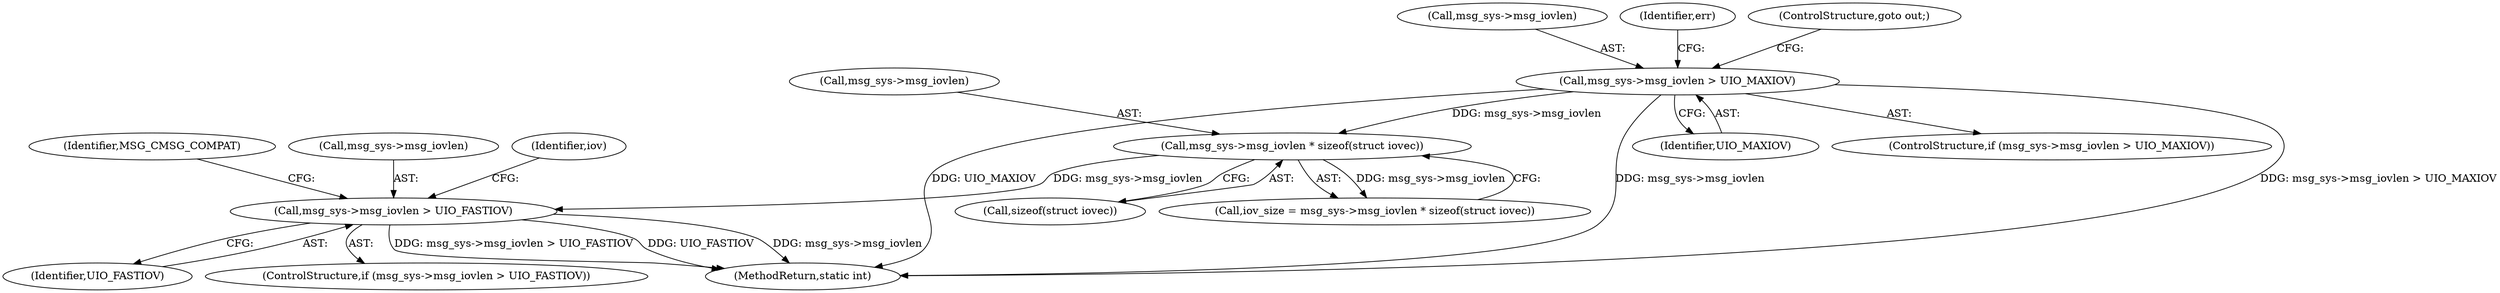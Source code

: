 digraph "0_linux_bc909d9ddbf7778371e36a651d6e4194b1cc7d4c@pointer" {
"1000187" [label="(Call,msg_sys->msg_iovlen > UIO_FASTIOV)"];
"1000180" [label="(Call,msg_sys->msg_iovlen * sizeof(struct iovec))"];
"1000168" [label="(Call,msg_sys->msg_iovlen > UIO_MAXIOV)"];
"1000187" [label="(Call,msg_sys->msg_iovlen > UIO_FASTIOV)"];
"1000191" [label="(Identifier,UIO_FASTIOV)"];
"1000432" [label="(MethodReturn,static int)"];
"1000178" [label="(Call,iov_size = msg_sys->msg_iovlen * sizeof(struct iovec))"];
"1000207" [label="(Identifier,MSG_CMSG_COMPAT)"];
"1000169" [label="(Call,msg_sys->msg_iovlen)"];
"1000172" [label="(Identifier,UIO_MAXIOV)"];
"1000186" [label="(ControlStructure,if (msg_sys->msg_iovlen > UIO_FASTIOV))"];
"1000175" [label="(Identifier,err)"];
"1000181" [label="(Call,msg_sys->msg_iovlen)"];
"1000167" [label="(ControlStructure,if (msg_sys->msg_iovlen > UIO_MAXIOV))"];
"1000188" [label="(Call,msg_sys->msg_iovlen)"];
"1000194" [label="(Identifier,iov)"];
"1000180" [label="(Call,msg_sys->msg_iovlen * sizeof(struct iovec))"];
"1000173" [label="(ControlStructure,goto out;)"];
"1000168" [label="(Call,msg_sys->msg_iovlen > UIO_MAXIOV)"];
"1000184" [label="(Call,sizeof(struct iovec))"];
"1000187" -> "1000186"  [label="AST: "];
"1000187" -> "1000191"  [label="CFG: "];
"1000188" -> "1000187"  [label="AST: "];
"1000191" -> "1000187"  [label="AST: "];
"1000194" -> "1000187"  [label="CFG: "];
"1000207" -> "1000187"  [label="CFG: "];
"1000187" -> "1000432"  [label="DDG: msg_sys->msg_iovlen"];
"1000187" -> "1000432"  [label="DDG: msg_sys->msg_iovlen > UIO_FASTIOV"];
"1000187" -> "1000432"  [label="DDG: UIO_FASTIOV"];
"1000180" -> "1000187"  [label="DDG: msg_sys->msg_iovlen"];
"1000180" -> "1000178"  [label="AST: "];
"1000180" -> "1000184"  [label="CFG: "];
"1000181" -> "1000180"  [label="AST: "];
"1000184" -> "1000180"  [label="AST: "];
"1000178" -> "1000180"  [label="CFG: "];
"1000180" -> "1000178"  [label="DDG: msg_sys->msg_iovlen"];
"1000168" -> "1000180"  [label="DDG: msg_sys->msg_iovlen"];
"1000168" -> "1000167"  [label="AST: "];
"1000168" -> "1000172"  [label="CFG: "];
"1000169" -> "1000168"  [label="AST: "];
"1000172" -> "1000168"  [label="AST: "];
"1000173" -> "1000168"  [label="CFG: "];
"1000175" -> "1000168"  [label="CFG: "];
"1000168" -> "1000432"  [label="DDG: msg_sys->msg_iovlen > UIO_MAXIOV"];
"1000168" -> "1000432"  [label="DDG: UIO_MAXIOV"];
"1000168" -> "1000432"  [label="DDG: msg_sys->msg_iovlen"];
}
